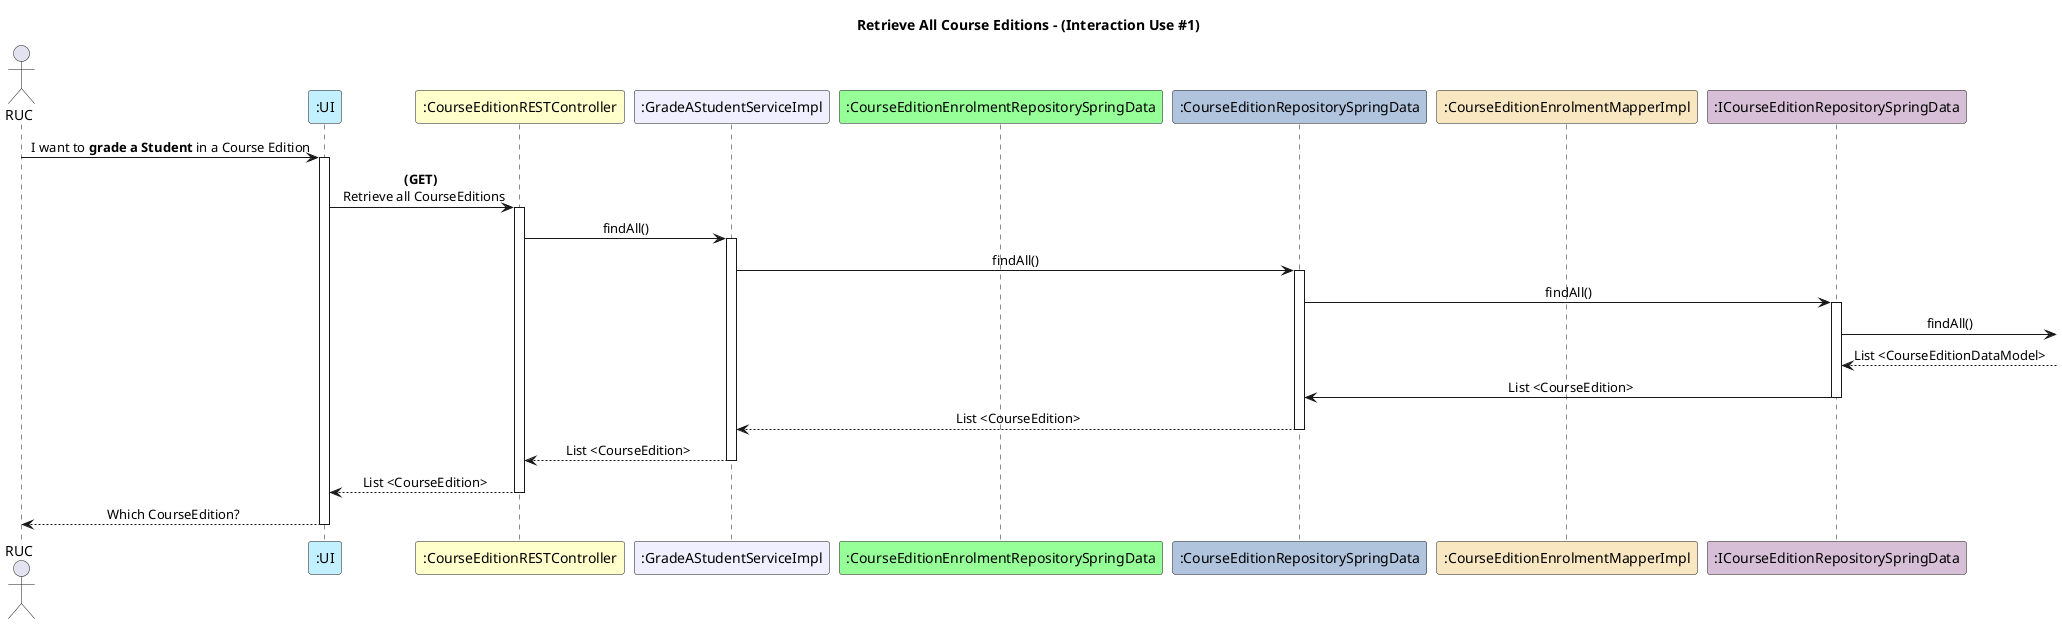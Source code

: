@startuml

title Retrieve All Course Editions - (Interaction Use #1)
skinparam sequencemessagealign center

actor RUC
participant ":UI" as ui #application
participant ":CourseEditionRESTController" as ctrlrREST #business
participant ":GradeAStudentServiceImpl" as service #motivation
participant ":CourseEditionEnrolmentRepositorySpringData" as ceer #physical
participant ":CourseEditionRepositorySpringData" as courseEditionRepo #lightsteelblue
participant ":CourseEditionEnrolmentMapperImpl" as ceemp #strategy
participant ":ICourseEditionRepositorySpringData" as icourseEditionRepo #thistle

RUC -> ui : I want to **grade a Student** in a Course Edition
activate ui
ui -> ctrlrREST : **(GET)** \n Retrieve all CourseEditions
activate ctrlrREST
ctrlrREST -> service : findAll()
activate service
service -> courseEditionRepo : findAll()
activate courseEditionRepo
courseEditionRepo -> icourseEditionRepo : findAll()
activate icourseEditionRepo
icourseEditionRepo ->  : findAll()
icourseEditionRepo <--  : List <CourseEditionDataModel>
icourseEditionRepo -> courseEditionRepo : List <CourseEdition>
deactivate icourseEditionRepo
courseEditionRepo --> service : List <CourseEdition>
deactivate courseEditionRepo
service --> ctrlrREST : List <CourseEdition>
deactivate service
ctrlrREST --> ui : List <CourseEdition>
deactivate ctrlrREST
ui --> RUC : Which CourseEdition?
deactivate ui

@enduml